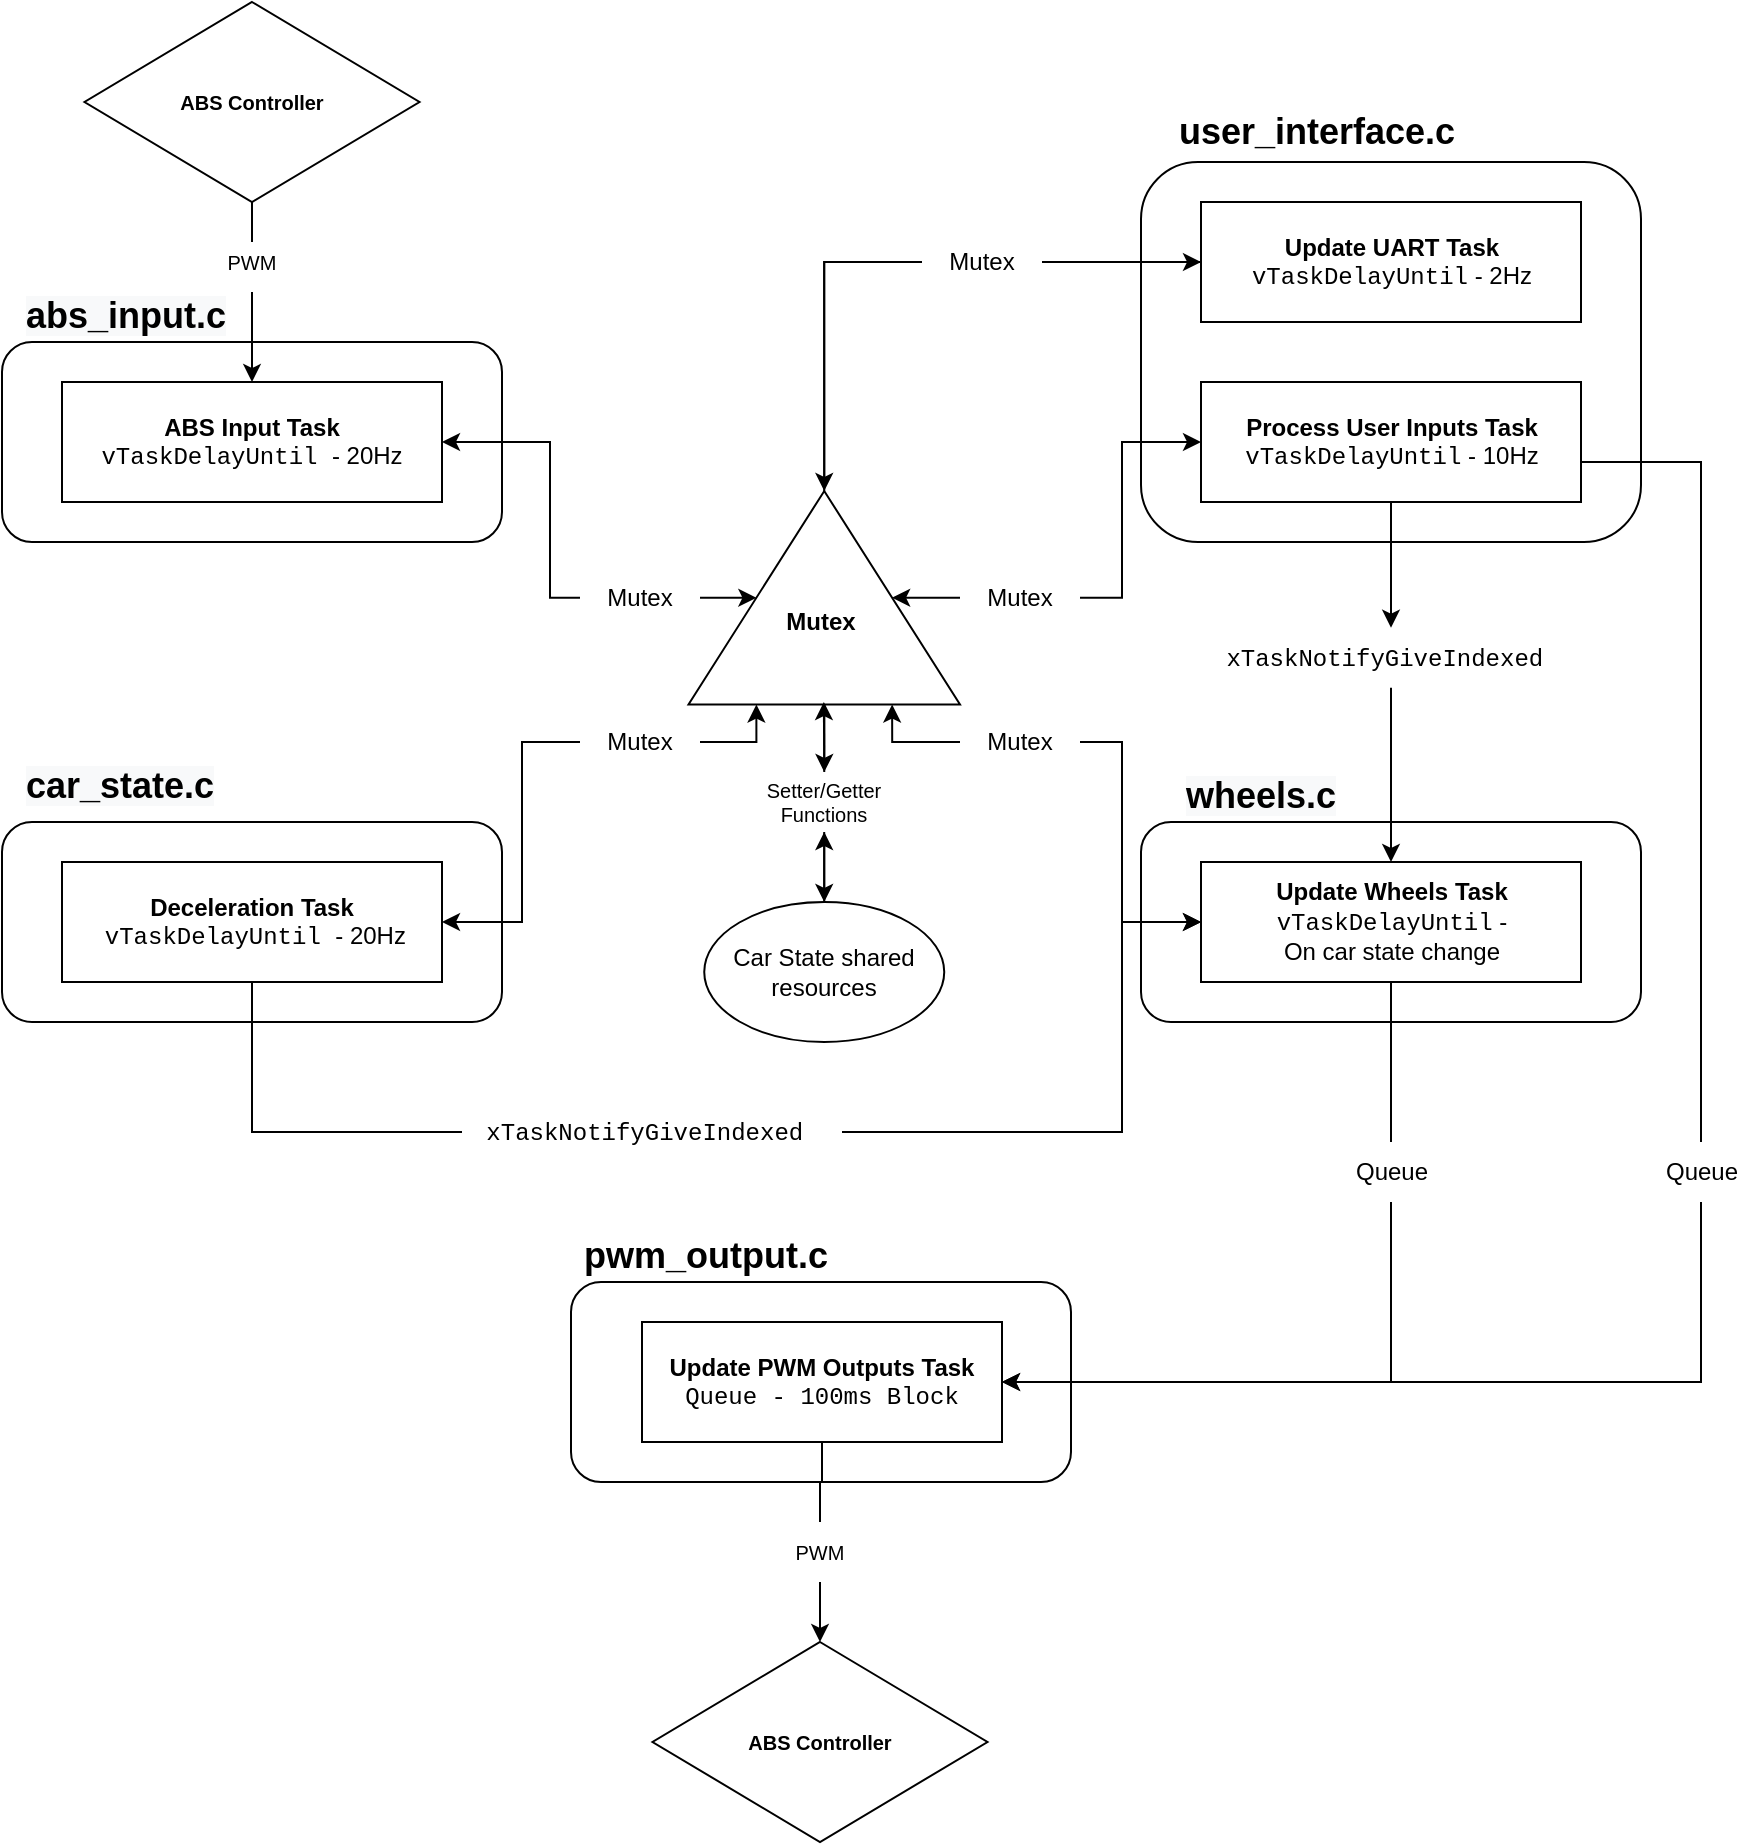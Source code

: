 <mxfile version="15.8.7" type="device"><diagram id="xBlx65ySjao64WAsVMHq" name="Page-1"><mxGraphModel dx="1278" dy="641" grid="1" gridSize="10" guides="1" tooltips="1" connect="1" arrows="1" fold="1" page="1" pageScale="1" pageWidth="827" pageHeight="1169" math="0" shadow="0"><root><mxCell id="0"/><mxCell id="1" parent="0"/><mxCell id="6_33_FyWEepwX5pMK3PA-139" value="" style="rounded=1;whiteSpace=wrap;html=1;fontFamily=consolas, courier new, monospace;fontSource=https%3A%2F%2Ffonts.googleapis.com%2Fcss%3Ffamily%3Dconsolas;fontSize=10;" parent="1" vertex="1"><mxGeometry x="284.5" y="640" width="250" height="100" as="geometry"/></mxCell><mxCell id="6_33_FyWEepwX5pMK3PA-125" value="" style="rounded=1;whiteSpace=wrap;html=1;fontFamily=consolas, courier new, monospace;fontSource=https%3A%2F%2Ffonts.googleapis.com%2Fcss%3Ffamily%3Dconsolas;fontSize=10;" parent="1" vertex="1"><mxGeometry x="569.5" y="410" width="250" height="100" as="geometry"/></mxCell><mxCell id="6_33_FyWEepwX5pMK3PA-123" value="" style="rounded=1;whiteSpace=wrap;html=1;fontFamily=consolas, courier new, monospace;fontSource=https%3A%2F%2Ffonts.googleapis.com%2Fcss%3Ffamily%3Dconsolas;fontSize=10;" parent="1" vertex="1"><mxGeometry y="170" width="250" height="100" as="geometry"/></mxCell><mxCell id="6_33_FyWEepwX5pMK3PA-124" value="" style="rounded=1;whiteSpace=wrap;html=1;fontFamily=consolas, courier new, monospace;fontSource=https%3A%2F%2Ffonts.googleapis.com%2Fcss%3Ffamily%3Dconsolas;fontSize=10;" parent="1" vertex="1"><mxGeometry y="410" width="250" height="100" as="geometry"/></mxCell><mxCell id="6_33_FyWEepwX5pMK3PA-122" value="" style="rounded=1;whiteSpace=wrap;html=1;fontFamily=consolas, courier new, monospace;fontSource=https%3A%2F%2Ffonts.googleapis.com%2Fcss%3Ffamily%3Dconsolas;fontSize=10;" parent="1" vertex="1"><mxGeometry x="569.5" y="80" width="250" height="190" as="geometry"/></mxCell><mxCell id="6_33_FyWEepwX5pMK3PA-112" style="edgeStyle=orthogonalEdgeStyle;rounded=0;orthogonalLoop=1;jettySize=auto;html=1;exitX=0.5;exitY=0;exitDx=0;exitDy=0;entryX=0.5;entryY=1;entryDx=0;entryDy=0;fontFamily=consolas, courier new, monospace;fontSource=https%3A%2F%2Ffonts.googleapis.com%2Fcss%3Ffamily%3Dconsolas;fontSize=10;" parent="1" source="6_33_FyWEepwX5pMK3PA-1" target="6_33_FyWEepwX5pMK3PA-99" edge="1"><mxGeometry relative="1" as="geometry"/></mxCell><mxCell id="6_33_FyWEepwX5pMK3PA-1" value="Car State shared&lt;br&gt;resources" style="ellipse;whiteSpace=wrap;html=1;" parent="1" vertex="1"><mxGeometry x="351.12" y="450" width="120" height="70" as="geometry"/></mxCell><mxCell id="6_33_FyWEepwX5pMK3PA-13" style="edgeStyle=orthogonalEdgeStyle;rounded=0;orthogonalLoop=1;jettySize=auto;html=1;exitX=0;exitY=0.5;exitDx=0;exitDy=0;entryX=1;entryY=0.5;entryDx=0;entryDy=0;startArrow=none;" parent="1" source="6_33_FyWEepwX5pMK3PA-37" target="6_33_FyWEepwX5pMK3PA-4" edge="1"><mxGeometry relative="1" as="geometry"><Array as="points"><mxPoint x="274" y="298"/><mxPoint x="274" y="220"/></Array></mxGeometry></mxCell><mxCell id="6_33_FyWEepwX5pMK3PA-20" style="edgeStyle=orthogonalEdgeStyle;rounded=0;orthogonalLoop=1;jettySize=auto;html=1;entryX=1;entryY=0.5;entryDx=0;entryDy=0;startArrow=none;exitX=0;exitY=0.5;exitDx=0;exitDy=0;" parent="1" source="6_33_FyWEepwX5pMK3PA-55" target="6_33_FyWEepwX5pMK3PA-5" edge="1"><mxGeometry relative="1" as="geometry"><mxPoint x="299" y="370" as="sourcePoint"/><Array as="points"><mxPoint x="260" y="370"/><mxPoint x="260" y="460"/></Array></mxGeometry></mxCell><mxCell id="6_33_FyWEepwX5pMK3PA-110" style="edgeStyle=orthogonalEdgeStyle;rounded=0;orthogonalLoop=1;jettySize=auto;html=1;entryX=0.5;entryY=0;entryDx=0;entryDy=0;fontFamily=consolas, courier new, monospace;fontSource=https%3A%2F%2Ffonts.googleapis.com%2Fcss%3Ffamily%3Dconsolas;fontSize=10;" parent="1" source="6_33_FyWEepwX5pMK3PA-3" target="6_33_FyWEepwX5pMK3PA-99" edge="1"><mxGeometry relative="1" as="geometry"/></mxCell><mxCell id="6_33_FyWEepwX5pMK3PA-120" style="edgeStyle=orthogonalEdgeStyle;rounded=0;orthogonalLoop=1;jettySize=auto;html=1;exitX=1;exitY=0.5;exitDx=0;exitDy=0;entryX=0;entryY=0.5;entryDx=0;entryDy=0;fontFamily=consolas, courier new, monospace;fontSource=https%3A%2F%2Ffonts.googleapis.com%2Fcss%3Ffamily%3Dconsolas;fontSize=10;startArrow=none;" parent="1" source="t6VuuDxKL4Py9yVWiWs--5" target="6_33_FyWEepwX5pMK3PA-9" edge="1"><mxGeometry relative="1" as="geometry"/></mxCell><mxCell id="6_33_FyWEepwX5pMK3PA-3" value="" style="triangle;whiteSpace=wrap;html=1;rotation=-90;" parent="1" vertex="1"><mxGeometry x="357.75" y="230" width="106.75" height="135.75" as="geometry"/></mxCell><mxCell id="6_33_FyWEepwX5pMK3PA-4" value="&lt;b&gt;ABS Input Task&lt;/b&gt;&lt;br&gt;&lt;font data-font-src=&quot;https://fonts.googleapis.com/css?family=consolas&quot; face=&quot;consolas, courier new, monospace&quot;&gt;vTaskDelayUntil &lt;/font&gt;- 20Hz" style="rounded=0;whiteSpace=wrap;html=1;" parent="1" vertex="1"><mxGeometry x="30" y="190" width="190" height="60" as="geometry"/></mxCell><mxCell id="t6VuuDxKL4Py9yVWiWs--8" style="edgeStyle=orthogonalEdgeStyle;rounded=0;orthogonalLoop=1;jettySize=auto;html=1;exitX=1;exitY=0.5;exitDx=0;exitDy=0;entryX=0;entryY=0.5;entryDx=0;entryDy=0;startArrow=none;" parent="1" source="t6VuuDxKL4Py9yVWiWs--9" target="6_33_FyWEepwX5pMK3PA-8" edge="1"><mxGeometry relative="1" as="geometry"><Array as="points"><mxPoint x="560" y="565"/><mxPoint x="560" y="460"/></Array></mxGeometry></mxCell><mxCell id="6_33_FyWEepwX5pMK3PA-5" value="&lt;b&gt;Deceleration Task&lt;/b&gt;&lt;br&gt;&amp;nbsp;&lt;font face=&quot;Helveticaconsolas, courier new, monospace&quot;&gt;vTaskDelayUntil &lt;/font&gt;- 20Hz" style="rounded=0;whiteSpace=wrap;html=1;" parent="1" vertex="1"><mxGeometry x="30" y="430" width="190" height="60" as="geometry"/></mxCell><mxCell id="6_33_FyWEepwX5pMK3PA-135" style="edgeStyle=orthogonalEdgeStyle;rounded=0;orthogonalLoop=1;jettySize=auto;html=1;exitX=0.5;exitY=1;exitDx=0;exitDy=0;entryX=0.5;entryY=0;entryDx=0;entryDy=0;fontFamily=Helvetica;fontSize=18;" parent="1" source="6_33_FyWEepwX5pMK3PA-6" target="6_33_FyWEepwX5pMK3PA-77" edge="1"><mxGeometry relative="1" as="geometry"/></mxCell><mxCell id="6_33_FyWEepwX5pMK3PA-6" value="&lt;b&gt;Process User Inputs Task&lt;/b&gt;&lt;br&gt;&lt;span style=&quot;font-family: &amp;#34;consolas&amp;#34; , &amp;#34;courier new&amp;#34; , monospace&quot;&gt;vTaskDelayUntil&lt;/span&gt;&amp;nbsp;&lt;span&gt;- 10Hz&lt;/span&gt;" style="rounded=0;whiteSpace=wrap;html=1;" parent="1" vertex="1"><mxGeometry x="599.5" y="190" width="190" height="60" as="geometry"/></mxCell><mxCell id="6_33_FyWEepwX5pMK3PA-92" style="edgeStyle=orthogonalEdgeStyle;rounded=0;orthogonalLoop=1;jettySize=auto;html=1;fontSize=10;startArrow=none;entryX=0.5;entryY=0;entryDx=0;entryDy=0;" parent="1" source="6_33_FyWEepwX5pMK3PA-93" target="t6VuuDxKL4Py9yVWiWs--2" edge="1"><mxGeometry relative="1" as="geometry"><mxPoint x="409" y="820" as="targetPoint"/></mxGeometry></mxCell><mxCell id="6_33_FyWEepwX5pMK3PA-7" value="&lt;b&gt;Update PWM Outputs Task&lt;/b&gt;&lt;br&gt;&lt;span style=&quot;font-family: &amp;#34;consolas&amp;#34; , &amp;#34;courier new&amp;#34; , monospace&quot;&gt;Queue - 100ms Block&lt;/span&gt;" style="rounded=0;whiteSpace=wrap;html=1;" parent="1" vertex="1"><mxGeometry x="320" y="660" width="180" height="60" as="geometry"/></mxCell><mxCell id="6_33_FyWEepwX5pMK3PA-8" value="&lt;b&gt;Update Wheels Task&lt;/b&gt;&lt;br&gt;&lt;span style=&quot;font-family: &amp;#34;consolas&amp;#34; , &amp;#34;courier new&amp;#34; , monospace&quot;&gt;vTaskDelayUntil&lt;/span&gt;&amp;nbsp;-&lt;br&gt;On car state change" style="rounded=0;whiteSpace=wrap;html=1;" parent="1" vertex="1"><mxGeometry x="599.5" y="430" width="190" height="60" as="geometry"/></mxCell><mxCell id="6_33_FyWEepwX5pMK3PA-121" style="edgeStyle=orthogonalEdgeStyle;rounded=0;orthogonalLoop=1;jettySize=auto;html=1;exitX=0;exitY=0.5;exitDx=0;exitDy=0;entryX=1;entryY=0.5;entryDx=0;entryDy=0;fontFamily=consolas, courier new, monospace;fontSource=https%3A%2F%2Ffonts.googleapis.com%2Fcss%3Ffamily%3Dconsolas;fontSize=10;startArrow=none;" parent="1" source="t6VuuDxKL4Py9yVWiWs--5" target="6_33_FyWEepwX5pMK3PA-3" edge="1"><mxGeometry relative="1" as="geometry"/></mxCell><mxCell id="6_33_FyWEepwX5pMK3PA-9" value="&lt;b&gt;Update UART Task&lt;br&gt;&lt;/b&gt;&lt;span style=&quot;font-family: &amp;#34;consolas&amp;#34; , &amp;#34;courier new&amp;#34; , monospace&quot;&gt;vTaskDelayUntil&lt;/span&gt;&amp;nbsp;- 2Hz" style="rounded=0;whiteSpace=wrap;html=1;" parent="1" vertex="1"><mxGeometry x="599.5" y="100" width="190" height="60" as="geometry"/></mxCell><mxCell id="6_33_FyWEepwX5pMK3PA-140" style="edgeStyle=orthogonalEdgeStyle;rounded=0;orthogonalLoop=1;jettySize=auto;html=1;entryX=1;entryY=0.5;entryDx=0;entryDy=0;fontFamily=Helvetica;fontSize=18;" parent="1" source="6_33_FyWEepwX5pMK3PA-24" target="6_33_FyWEepwX5pMK3PA-7" edge="1"><mxGeometry relative="1" as="geometry"><Array as="points"><mxPoint x="849" y="690"/></Array></mxGeometry></mxCell><mxCell id="6_33_FyWEepwX5pMK3PA-24" value="Queue" style="text;html=1;strokeColor=none;fillColor=none;align=center;verticalAlign=middle;whiteSpace=wrap;rounded=0;" parent="1" vertex="1"><mxGeometry x="819.5" y="570" width="60" height="30" as="geometry"/></mxCell><mxCell id="6_33_FyWEepwX5pMK3PA-25" value="" style="edgeStyle=orthogonalEdgeStyle;rounded=0;orthogonalLoop=1;jettySize=auto;html=1;endArrow=none;" parent="1" source="6_33_FyWEepwX5pMK3PA-6" target="6_33_FyWEepwX5pMK3PA-24" edge="1"><mxGeometry relative="1" as="geometry"><mxPoint x="478.5" y="580" as="targetPoint"/><mxPoint x="728.5" y="280" as="sourcePoint"/><Array as="points"><mxPoint x="849.5" y="230"/></Array></mxGeometry></mxCell><mxCell id="6_33_FyWEepwX5pMK3PA-115" style="edgeStyle=orthogonalEdgeStyle;rounded=0;orthogonalLoop=1;jettySize=auto;html=1;exitX=1;exitY=0.5;exitDx=0;exitDy=0;entryX=0.5;entryY=0;entryDx=0;entryDy=0;fontFamily=consolas, courier new, monospace;fontSource=https%3A%2F%2Ffonts.googleapis.com%2Fcss%3Ffamily%3Dconsolas;fontSize=10;" parent="1" source="6_33_FyWEepwX5pMK3PA-37" target="6_33_FyWEepwX5pMK3PA-3" edge="1"><mxGeometry relative="1" as="geometry"/></mxCell><mxCell id="6_33_FyWEepwX5pMK3PA-37" value="Mutex" style="text;html=1;strokeColor=none;fillColor=none;align=center;verticalAlign=middle;whiteSpace=wrap;rounded=0;" parent="1" vertex="1"><mxGeometry x="289" y="282.87" width="60" height="30" as="geometry"/></mxCell><mxCell id="6_33_FyWEepwX5pMK3PA-116" style="edgeStyle=orthogonalEdgeStyle;rounded=0;orthogonalLoop=1;jettySize=auto;html=1;exitX=1;exitY=0.5;exitDx=0;exitDy=0;entryX=0;entryY=0.5;entryDx=0;entryDy=0;fontFamily=consolas, courier new, monospace;fontSource=https%3A%2F%2Ffonts.googleapis.com%2Fcss%3Ffamily%3Dconsolas;fontSize=10;" parent="1" source="6_33_FyWEepwX5pMK3PA-41" target="6_33_FyWEepwX5pMK3PA-6" edge="1"><mxGeometry relative="1" as="geometry"><mxPoint x="539.0" y="297.88" as="sourcePoint"/><Array as="points"><mxPoint x="560" y="298"/><mxPoint x="560" y="220"/></Array></mxGeometry></mxCell><mxCell id="6_33_FyWEepwX5pMK3PA-143" style="edgeStyle=orthogonalEdgeStyle;rounded=0;orthogonalLoop=1;jettySize=auto;html=1;exitX=0;exitY=0.5;exitDx=0;exitDy=0;entryX=0.5;entryY=1;entryDx=0;entryDy=0;fontFamily=Helvetica;fontSize=18;" parent="1" source="6_33_FyWEepwX5pMK3PA-41" target="6_33_FyWEepwX5pMK3PA-3" edge="1"><mxGeometry relative="1" as="geometry"/></mxCell><mxCell id="6_33_FyWEepwX5pMK3PA-41" value="Mutex" style="text;html=1;strokeColor=none;fillColor=none;align=center;verticalAlign=middle;whiteSpace=wrap;rounded=0;" parent="1" vertex="1"><mxGeometry x="479" y="282.88" width="60" height="30" as="geometry"/></mxCell><mxCell id="6_33_FyWEepwX5pMK3PA-141" style="edgeStyle=orthogonalEdgeStyle;rounded=0;orthogonalLoop=1;jettySize=auto;html=1;exitX=0.5;exitY=1;exitDx=0;exitDy=0;entryX=1;entryY=0.5;entryDx=0;entryDy=0;fontFamily=Helvetica;fontSize=18;" parent="1" source="6_33_FyWEepwX5pMK3PA-43" target="6_33_FyWEepwX5pMK3PA-7" edge="1"><mxGeometry relative="1" as="geometry"/></mxCell><mxCell id="6_33_FyWEepwX5pMK3PA-43" value="Queue" style="text;html=1;strokeColor=none;fillColor=none;align=center;verticalAlign=middle;whiteSpace=wrap;rounded=0;" parent="1" vertex="1"><mxGeometry x="664.5" y="570" width="60" height="30" as="geometry"/></mxCell><mxCell id="6_33_FyWEepwX5pMK3PA-44" value="" style="edgeStyle=orthogonalEdgeStyle;rounded=0;orthogonalLoop=1;jettySize=auto;html=1;entryX=0.5;entryY=0;entryDx=0;entryDy=0;endArrow=none;" parent="1" source="6_33_FyWEepwX5pMK3PA-8" target="6_33_FyWEepwX5pMK3PA-43" edge="1"><mxGeometry relative="1" as="geometry"><mxPoint x="679.5" y="490" as="sourcePoint"/><mxPoint x="489.5" y="580" as="targetPoint"/><Array as="points"/></mxGeometry></mxCell><mxCell id="6_33_FyWEepwX5pMK3PA-73" style="edgeStyle=orthogonalEdgeStyle;rounded=0;orthogonalLoop=1;jettySize=auto;html=1;exitX=1;exitY=0.5;exitDx=0;exitDy=0;entryX=0;entryY=0.25;entryDx=0;entryDy=0;" parent="1" source="6_33_FyWEepwX5pMK3PA-55" target="6_33_FyWEepwX5pMK3PA-3" edge="1"><mxGeometry relative="1" as="geometry"/></mxCell><mxCell id="6_33_FyWEepwX5pMK3PA-55" value="Mutex" style="text;html=1;strokeColor=none;fillColor=none;align=center;verticalAlign=middle;whiteSpace=wrap;rounded=0;" parent="1" vertex="1"><mxGeometry x="289" y="355" width="60" height="30" as="geometry"/></mxCell><mxCell id="6_33_FyWEepwX5pMK3PA-62" style="edgeStyle=orthogonalEdgeStyle;rounded=0;orthogonalLoop=1;jettySize=auto;html=1;entryX=0;entryY=0.5;entryDx=0;entryDy=0;exitX=1;exitY=0.5;exitDx=0;exitDy=0;" parent="1" source="6_33_FyWEepwX5pMK3PA-60" target="6_33_FyWEepwX5pMK3PA-8" edge="1"><mxGeometry relative="1" as="geometry"><mxPoint x="548.5" y="370" as="sourcePoint"/><Array as="points"><mxPoint x="560" y="370"/><mxPoint x="560" y="460"/></Array></mxGeometry></mxCell><mxCell id="6_33_FyWEepwX5pMK3PA-74" style="edgeStyle=orthogonalEdgeStyle;rounded=0;orthogonalLoop=1;jettySize=auto;html=1;exitX=0;exitY=0.5;exitDx=0;exitDy=0;entryX=0;entryY=0.75;entryDx=0;entryDy=0;" parent="1" source="6_33_FyWEepwX5pMK3PA-60" target="6_33_FyWEepwX5pMK3PA-3" edge="1"><mxGeometry relative="1" as="geometry"/></mxCell><mxCell id="6_33_FyWEepwX5pMK3PA-60" value="Mutex" style="text;html=1;strokeColor=none;fillColor=none;align=center;verticalAlign=middle;whiteSpace=wrap;rounded=0;" parent="1" vertex="1"><mxGeometry x="479" y="355" width="60" height="30" as="geometry"/></mxCell><mxCell id="6_33_FyWEepwX5pMK3PA-66" value="&lt;b&gt;Mutex&lt;/b&gt;" style="text;html=1;strokeColor=none;fillColor=none;align=center;verticalAlign=middle;whiteSpace=wrap;rounded=0;" parent="1" vertex="1"><mxGeometry x="379" y="290" width="61" height="40" as="geometry"/></mxCell><mxCell id="6_33_FyWEepwX5pMK3PA-136" style="edgeStyle=orthogonalEdgeStyle;rounded=0;orthogonalLoop=1;jettySize=auto;html=1;exitX=0.5;exitY=1;exitDx=0;exitDy=0;entryX=0.5;entryY=0;entryDx=0;entryDy=0;fontFamily=Helvetica;fontSize=18;" parent="1" source="6_33_FyWEepwX5pMK3PA-77" target="6_33_FyWEepwX5pMK3PA-8" edge="1"><mxGeometry relative="1" as="geometry"/></mxCell><mxCell id="6_33_FyWEepwX5pMK3PA-77" value="&lt;font face=&quot;consolas, courier new, monospace&quot; data-font-src=&quot;https://fonts.googleapis.com/css?family=consolas&quot;&gt;xTaskNotifyGiveIndexed&amp;nbsp;&lt;/font&gt;" style="text;html=1;strokeColor=none;fillColor=none;align=center;verticalAlign=middle;whiteSpace=wrap;rounded=0;" parent="1" vertex="1"><mxGeometry x="664.5" y="312.87" width="60" height="30" as="geometry"/></mxCell><mxCell id="6_33_FyWEepwX5pMK3PA-88" style="edgeStyle=orthogonalEdgeStyle;rounded=0;orthogonalLoop=1;jettySize=auto;html=1;exitX=0.5;exitY=1;exitDx=0;exitDy=0;fontSize=10;startArrow=none;" parent="1" source="6_33_FyWEepwX5pMK3PA-90" target="6_33_FyWEepwX5pMK3PA-4" edge="1"><mxGeometry relative="1" as="geometry"/></mxCell><mxCell id="6_33_FyWEepwX5pMK3PA-90" value="PWM" style="text;html=1;strokeColor=none;fillColor=none;align=center;verticalAlign=middle;whiteSpace=wrap;rounded=0;fontSize=10;" parent="1" vertex="1"><mxGeometry x="95" y="115" width="60" height="30" as="geometry"/></mxCell><mxCell id="6_33_FyWEepwX5pMK3PA-91" value="" style="edgeStyle=orthogonalEdgeStyle;rounded=0;orthogonalLoop=1;jettySize=auto;html=1;exitX=0.5;exitY=1;exitDx=0;exitDy=0;fontSize=10;endArrow=none;" parent="1" source="t6VuuDxKL4Py9yVWiWs--1" edge="1"><mxGeometry relative="1" as="geometry"><mxPoint x="125.0" y="110" as="sourcePoint"/><mxPoint x="125" y="120" as="targetPoint"/></mxGeometry></mxCell><mxCell id="6_33_FyWEepwX5pMK3PA-93" value="PWM" style="text;html=1;strokeColor=none;fillColor=none;align=center;verticalAlign=middle;whiteSpace=wrap;rounded=0;fontSize=10;" parent="1" vertex="1"><mxGeometry x="379" y="760" width="60" height="30" as="geometry"/></mxCell><mxCell id="6_33_FyWEepwX5pMK3PA-94" value="" style="edgeStyle=orthogonalEdgeStyle;rounded=0;orthogonalLoop=1;jettySize=auto;html=1;entryX=0.5;entryY=0;entryDx=0;entryDy=0;fontSize=10;endArrow=none;" parent="1" source="6_33_FyWEepwX5pMK3PA-7" target="6_33_FyWEepwX5pMK3PA-93" edge="1"><mxGeometry relative="1" as="geometry"><mxPoint x="409.5" y="720.0" as="sourcePoint"/><mxPoint x="409.5" y="790" as="targetPoint"/></mxGeometry></mxCell><mxCell id="6_33_FyWEepwX5pMK3PA-111" style="edgeStyle=orthogonalEdgeStyle;rounded=0;orthogonalLoop=1;jettySize=auto;html=1;entryX=0.5;entryY=0;entryDx=0;entryDy=0;fontFamily=consolas, courier new, monospace;fontSource=https%3A%2F%2Ffonts.googleapis.com%2Fcss%3Ffamily%3Dconsolas;fontSize=10;" parent="1" source="6_33_FyWEepwX5pMK3PA-99" target="6_33_FyWEepwX5pMK3PA-1" edge="1"><mxGeometry relative="1" as="geometry"/></mxCell><mxCell id="6_33_FyWEepwX5pMK3PA-113" style="edgeStyle=orthogonalEdgeStyle;rounded=0;orthogonalLoop=1;jettySize=auto;html=1;exitX=0.5;exitY=0;exitDx=0;exitDy=0;fontFamily=consolas, courier new, monospace;fontSource=https%3A%2F%2Ffonts.googleapis.com%2Fcss%3Ffamily%3Dconsolas;fontSize=10;" parent="1" source="6_33_FyWEepwX5pMK3PA-99" edge="1"><mxGeometry relative="1" as="geometry"><mxPoint x="410.931" y="350" as="targetPoint"/></mxGeometry></mxCell><mxCell id="6_33_FyWEepwX5pMK3PA-99" value="Setter/Getter&lt;br&gt;Functions" style="text;html=1;strokeColor=none;fillColor=none;align=center;verticalAlign=middle;whiteSpace=wrap;rounded=0;fontSize=10;" parent="1" vertex="1"><mxGeometry x="381.12" y="385" width="60" height="30" as="geometry"/></mxCell><mxCell id="6_33_FyWEepwX5pMK3PA-127" value="&lt;font face=&quot;Helvetica&quot; style=&quot;font-size: 18px&quot;&gt;user_interface.c&amp;nbsp;&lt;/font&gt;" style="text;html=1;strokeColor=none;fillColor=none;align=center;verticalAlign=middle;whiteSpace=wrap;rounded=0;fontFamily=consolas, courier new, monospace;fontSource=https%3A%2F%2Ffonts.googleapis.com%2Fcss%3Ffamily%3Dconsolas;fontSize=10;fontStyle=1" parent="1" vertex="1"><mxGeometry x="589.5" y="50" width="140" height="30" as="geometry"/></mxCell><mxCell id="6_33_FyWEepwX5pMK3PA-128" value="&lt;span style=&quot;color: rgb(0 , 0 , 0) ; font-family: &amp;#34;helvetica&amp;#34; ; font-size: 18px ; font-style: normal ; font-weight: 700 ; letter-spacing: normal ; text-align: center ; text-indent: 0px ; text-transform: none ; word-spacing: 0px ; background-color: rgb(248 , 249 , 250) ; display: inline ; float: none&quot;&gt;wheels.c&lt;/span&gt;" style="text;whiteSpace=wrap;html=1;fontSize=18;fontFamily=Helvetica;" parent="1" vertex="1"><mxGeometry x="589.5" y="380" width="80" height="40" as="geometry"/></mxCell><mxCell id="6_33_FyWEepwX5pMK3PA-137" value="&lt;span style=&quot;color: rgb(0 , 0 , 0) ; font-family: &amp;#34;helvetica&amp;#34; ; font-size: 18px ; font-style: normal ; font-weight: 700 ; letter-spacing: normal ; text-align: center ; text-indent: 0px ; text-transform: none ; word-spacing: 0px ; background-color: rgb(248 , 249 , 250) ; display: inline ; float: none&quot;&gt;car_state.c&lt;/span&gt;" style="text;whiteSpace=wrap;html=1;fontSize=18;fontFamily=Helvetica;" parent="1" vertex="1"><mxGeometry x="10" y="375" width="80" height="40" as="geometry"/></mxCell><mxCell id="6_33_FyWEepwX5pMK3PA-138" value="&lt;span style=&quot;color: rgb(0 , 0 , 0) ; font-family: &amp;#34;helvetica&amp;#34; ; font-size: 18px ; font-style: normal ; font-weight: 700 ; letter-spacing: normal ; text-align: center ; text-indent: 0px ; text-transform: none ; word-spacing: 0px ; background-color: rgb(248 , 249 , 250) ; display: inline ; float: none&quot;&gt;abs_input.c&lt;/span&gt;" style="text;whiteSpace=wrap;html=1;fontSize=18;fontFamily=Helvetica;" parent="1" vertex="1"><mxGeometry x="10" y="140" width="90" height="40" as="geometry"/></mxCell><mxCell id="6_33_FyWEepwX5pMK3PA-142" value="&lt;div style=&quot;text-align: center&quot;&gt;&lt;span&gt;&lt;font face=&quot;helvetica&quot;&gt;&lt;b&gt;pwm_output.c&lt;/b&gt;&lt;/font&gt;&lt;/span&gt;&lt;/div&gt;" style="text;whiteSpace=wrap;html=1;fontSize=18;fontFamily=Helvetica;" parent="1" vertex="1"><mxGeometry x="289" y="610" width="141" height="40" as="geometry"/></mxCell><mxCell id="t6VuuDxKL4Py9yVWiWs--1" value="&lt;b style=&quot;font-size: 10px&quot;&gt;ABS Controller&lt;/b&gt;" style="rhombus;whiteSpace=wrap;html=1;" parent="1" vertex="1"><mxGeometry x="41.25" width="167.5" height="100" as="geometry"/></mxCell><mxCell id="t6VuuDxKL4Py9yVWiWs--2" value="&lt;b style=&quot;font-size: 10px&quot;&gt;ABS Controller&lt;/b&gt;" style="rhombus;whiteSpace=wrap;html=1;" parent="1" vertex="1"><mxGeometry x="325.25" y="820" width="167.5" height="100" as="geometry"/></mxCell><mxCell id="t6VuuDxKL4Py9yVWiWs--6" value="" style="edgeStyle=orthogonalEdgeStyle;rounded=0;orthogonalLoop=1;jettySize=auto;html=1;exitX=0;exitY=0.5;exitDx=0;exitDy=0;entryX=1;entryY=0.5;entryDx=0;entryDy=0;fontFamily=consolas, courier new, monospace;fontSource=https%3A%2F%2Ffonts.googleapis.com%2Fcss%3Ffamily%3Dconsolas;fontSize=10;endArrow=none;" parent="1" source="6_33_FyWEepwX5pMK3PA-9" target="t6VuuDxKL4Py9yVWiWs--5" edge="1"><mxGeometry relative="1" as="geometry"><mxPoint x="599.5" y="130" as="sourcePoint"/><mxPoint x="411.125" y="244.5" as="targetPoint"/></mxGeometry></mxCell><mxCell id="t6VuuDxKL4Py9yVWiWs--5" value="Mutex" style="text;html=1;strokeColor=none;fillColor=none;align=center;verticalAlign=middle;whiteSpace=wrap;rounded=0;" parent="1" vertex="1"><mxGeometry x="460" y="115" width="60" height="30" as="geometry"/></mxCell><mxCell id="t6VuuDxKL4Py9yVWiWs--7" value="" style="edgeStyle=orthogonalEdgeStyle;rounded=0;orthogonalLoop=1;jettySize=auto;html=1;exitX=1;exitY=0.5;exitDx=0;exitDy=0;entryX=0;entryY=0.5;entryDx=0;entryDy=0;fontFamily=consolas, courier new, monospace;fontSource=https%3A%2F%2Ffonts.googleapis.com%2Fcss%3Ffamily%3Dconsolas;fontSize=10;endArrow=none;" parent="1" source="6_33_FyWEepwX5pMK3PA-3" target="t6VuuDxKL4Py9yVWiWs--5" edge="1"><mxGeometry relative="1" as="geometry"><mxPoint x="411.125" y="244.5" as="sourcePoint"/><mxPoint x="599.5" y="130" as="targetPoint"/></mxGeometry></mxCell><mxCell id="t6VuuDxKL4Py9yVWiWs--9" value="&lt;span style=&quot;font-family: &amp;#34;consolas&amp;#34; , &amp;#34;courier new&amp;#34; , monospace&quot;&gt;xTaskNotifyGiveIndexed&amp;nbsp;&lt;/span&gt;" style="text;html=1;strokeColor=none;fillColor=none;align=center;verticalAlign=middle;whiteSpace=wrap;rounded=0;" parent="1" vertex="1"><mxGeometry x="230" y="550" width="190" height="30" as="geometry"/></mxCell><mxCell id="t6VuuDxKL4Py9yVWiWs--10" value="" style="edgeStyle=orthogonalEdgeStyle;rounded=0;orthogonalLoop=1;jettySize=auto;html=1;exitX=0.5;exitY=1;exitDx=0;exitDy=0;endArrow=none;entryX=0;entryY=0.5;entryDx=0;entryDy=0;" parent="1" source="6_33_FyWEepwX5pMK3PA-5" target="t6VuuDxKL4Py9yVWiWs--9" edge="1"><mxGeometry relative="1" as="geometry"><mxPoint x="125.0" y="490" as="sourcePoint"/><mxPoint x="260" y="570" as="targetPoint"/><Array as="points"><mxPoint x="125" y="565"/></Array></mxGeometry></mxCell></root></mxGraphModel></diagram></mxfile>